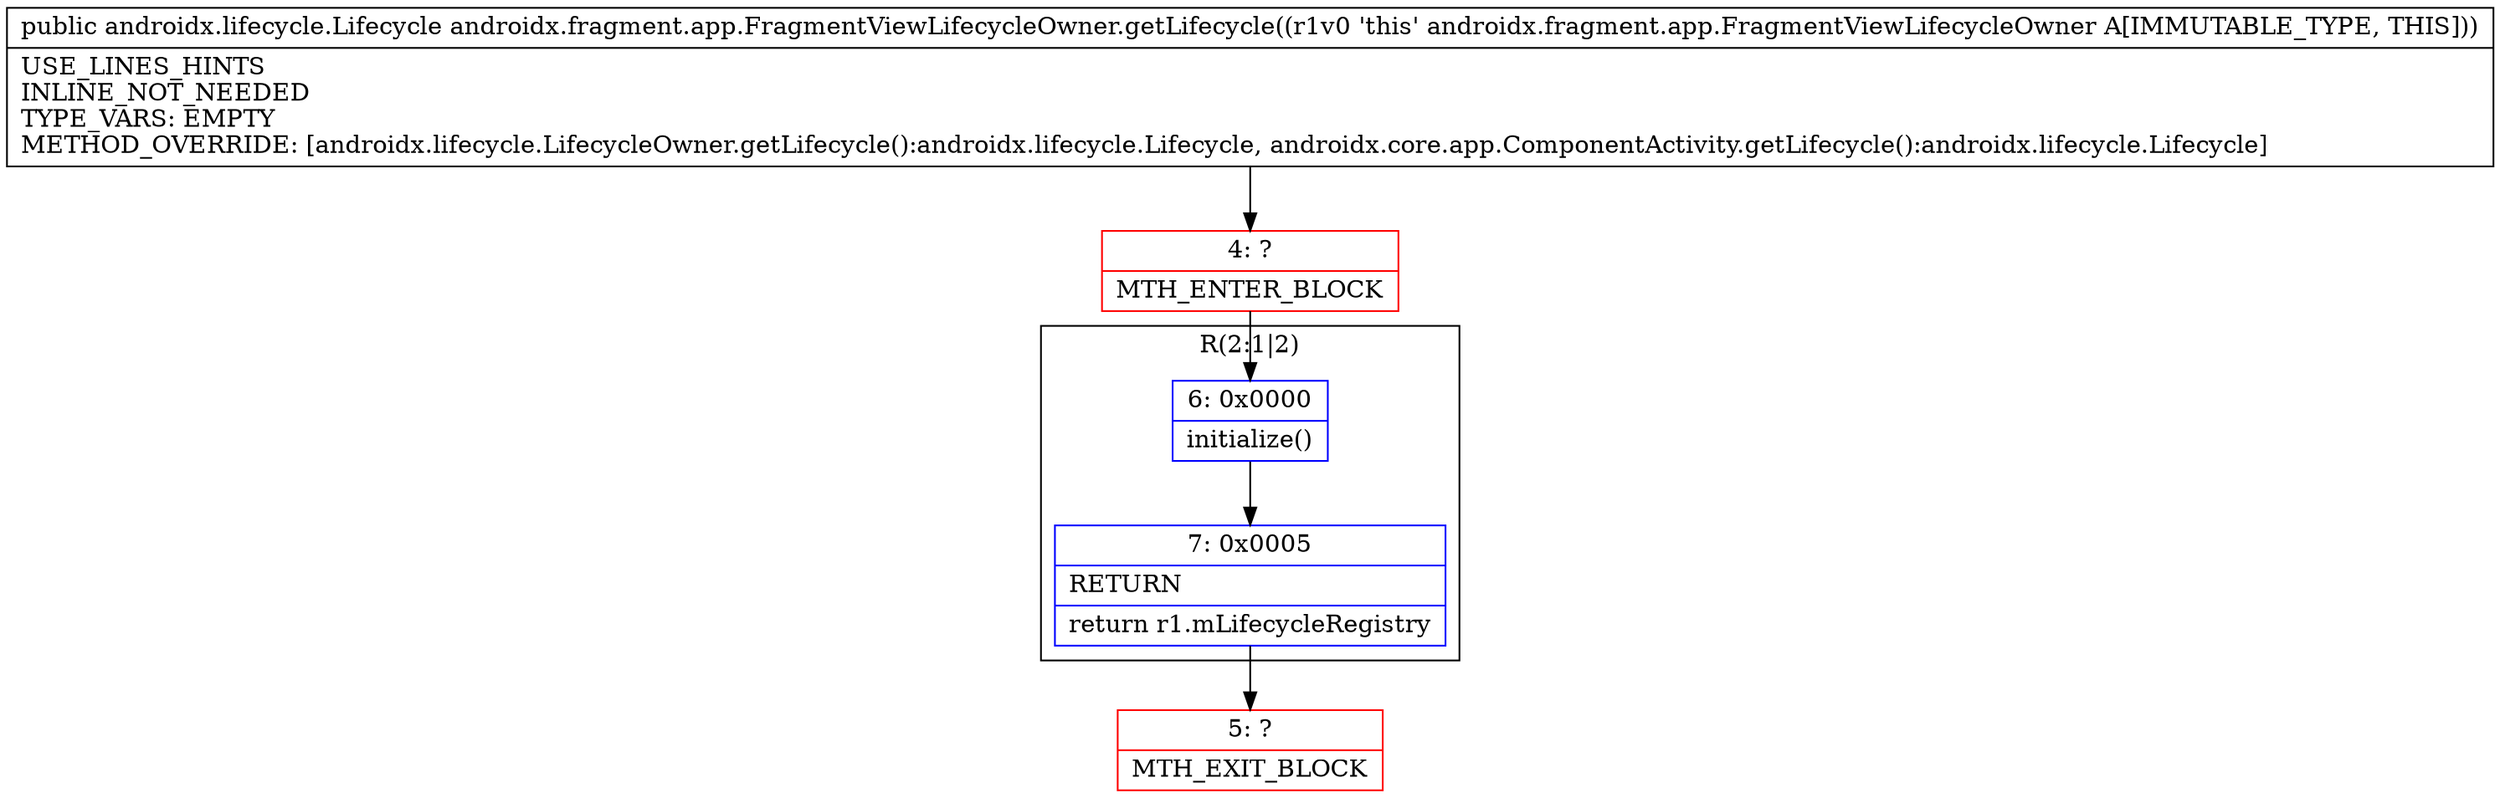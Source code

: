digraph "CFG forandroidx.fragment.app.FragmentViewLifecycleOwner.getLifecycle()Landroidx\/lifecycle\/Lifecycle;" {
subgraph cluster_Region_1065256968 {
label = "R(2:1|2)";
node [shape=record,color=blue];
Node_6 [shape=record,label="{6\:\ 0x0000|initialize()\l}"];
Node_7 [shape=record,label="{7\:\ 0x0005|RETURN\l|return r1.mLifecycleRegistry\l}"];
}
Node_4 [shape=record,color=red,label="{4\:\ ?|MTH_ENTER_BLOCK\l}"];
Node_5 [shape=record,color=red,label="{5\:\ ?|MTH_EXIT_BLOCK\l}"];
MethodNode[shape=record,label="{public androidx.lifecycle.Lifecycle androidx.fragment.app.FragmentViewLifecycleOwner.getLifecycle((r1v0 'this' androidx.fragment.app.FragmentViewLifecycleOwner A[IMMUTABLE_TYPE, THIS]))  | USE_LINES_HINTS\lINLINE_NOT_NEEDED\lTYPE_VARS: EMPTY\lMETHOD_OVERRIDE: [androidx.lifecycle.LifecycleOwner.getLifecycle():androidx.lifecycle.Lifecycle, androidx.core.app.ComponentActivity.getLifecycle():androidx.lifecycle.Lifecycle]\l}"];
MethodNode -> Node_4;Node_6 -> Node_7;
Node_7 -> Node_5;
Node_4 -> Node_6;
}

